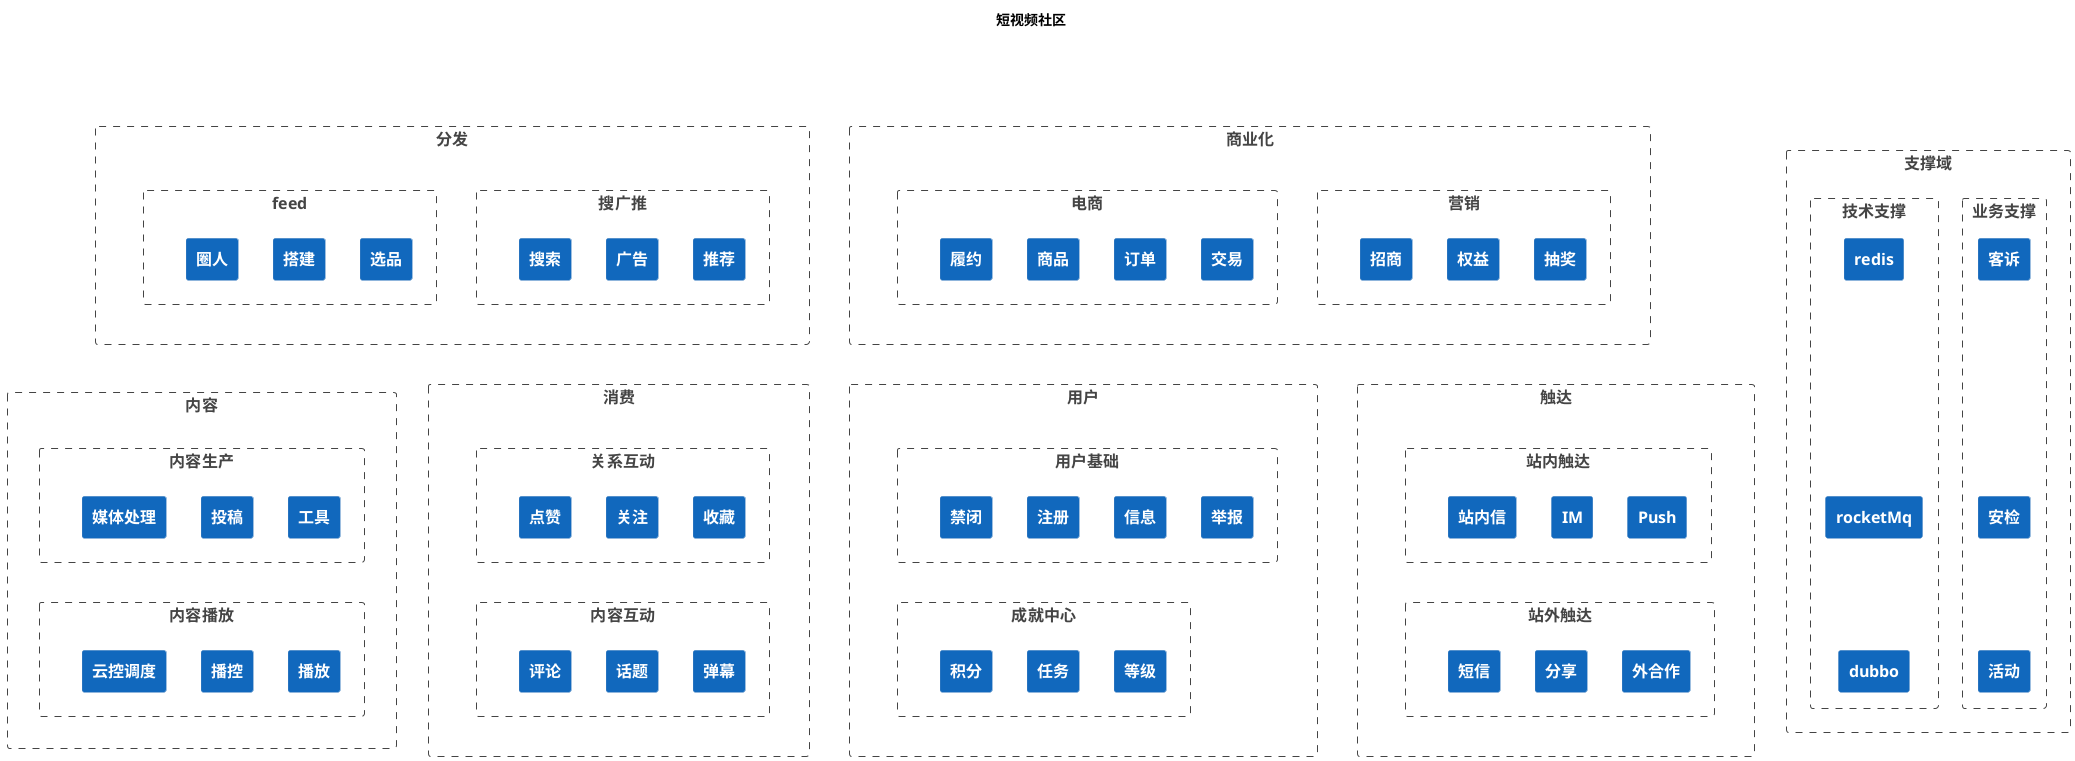 @startuml
!include <C4/C4_Context>
HIDE_STEREOTYPE()

title 短视频社区

Boundary(fenfa,"分发"){
   Boundary(searchAndRec, "搜广推"){
     System(search, "搜索")
     System(rec, "推荐")
     System(ad, "广告")
     Lay_L(ad, search)
     Lay_R(ad, rec)
  }

  Boundary(feed, "feed"){
     System(quanren, "圈人")
     System(xuanpin, "选品")
     System(dajian, "搭建")
     Lay_L(dajian, quanren)
     Lay_R(dajian, xuanpin)
  }
  Lay_R(searchAndRec, feed)
}


Boundary(content,"内容"){
   Boundary(contentProduction, "内容生产"){
     System(media_process, "媒体处理")
     System(post, "投稿")
     System(postTool, "工具")
     Lay_L(post, media_process)
     Lay_R(post, postTool)
  }

  Boundary(contentPlay, "内容播放"){
     System(videoTest, "云控调度")
     System(videoPlay, "播放")
     System(videoCon, "播控")
     Lay_L(videoCon, videoTest)
     Lay_R(videoCon, videoPlay)
  }
  Lay_D(contentProduction, contentPlay)
}

Boundary(interact,"消费"){
   Boundary(relationInteract, "关系互动"){
     System(follow, "关注")
     System(praise, "点赞")
     System(collect, "收藏")
     Lay_L(follow, praise)
     Lay_R(follow, collect)
  }

  Boundary(contentInteract, "内容互动"){
     System(comment, "评论")
     System(bullentComment, "弹幕")
     System(topic, "话题")
     Lay_L(topic, comment)
     Lay_R(topic, bullentComment)
  }
  Lay_D(relationInteract, contentInteract)
}

Boundary(user,"用户"){
   Boundary(base, "用户基础"){
     System(zhuce, "注册")
     System(userBase, "信息")
     System(jubao, "举报")
     System(jingbi, "禁闭")
     Lay_L(userBase, zhuce)
     Lay_R(userBase, jubao)
  }

  Boundary(userRight, "成就中心"){
     System(jifen, "积分")
     System(dengji, "等级")
     System(task, "")
     System(task, "任务")
     Lay_L(task, jifen)
     Lay_R(task, dengji)
  }
  Lay_D(base, userRight)
}


Boundary(touch,"触达"){
   Boundary(inTouch, "站内触达"){
     System(message, "站内信")
     System(push, "Push")
     System(im, "IM")
     Lay_L(im, message)
     Lay_R(im, push)
  }

  Boundary(outTouch, "站外触达"){
     System(share, "分享")
     System(shortMessage, "短信")
     System(out, "外合作")
     Lay_L(share, shortMessage)
     Lay_R(share, out)
  }
  Lay_D(inTouch, outTouch)
}
Lay_D(fenfa,contentProduction)


Boundary(shangyehua,"商业化"){
   Boundary(guanggao, "营销"){
     System(zhaoshang, "招商")
     System(a, "权益")
     System(b, "抽奖")
     Lay_L(a, zhaoshang)
     Lay_R(a, b)
  }

  Boundary(ecommerce, "电商"){
     System(goods, "商品")
     System(order, "订单")
     System(trade, "交易")
      System(luxue, "履约")
     Lay_L(order, goods)
     Lay_R(order, trade)
  }
  Lay_R(guanggao, ecommerce)
}


Lay_R(fenfa,shangyehua)

Lay_D(fenfa,contentProduction)
Lay_D(fenfa,interact)
Lay_D(fenfa,user)
Lay_D(fenfa,touch)


Lay_D(shangyehua,contentProduction)
Lay_D(shangyehua,interact)
Lay_D(shangyehua,user)
Lay_D(shangyehua,touch)

Boundary(support,"支撑域"){
   Boundary(businessSupport, "业务支撑"){
       System(audit, "安检")
       System(keshu, "客诉")
       System(huodong, "活动")
       Lay_U(audit, keshu)
       Lay_D(audit, huodong)
     }

   Boundary(tecSupport, "技术支撑"){
        System(redis, "redis")
        System(rocketMq, "rocketMq")
        System(dubbo, "dubbo")
        Lay_D(redis, rocketMq)
        Lay_D(rocketMq, dubbo)
    }
}








@enduml